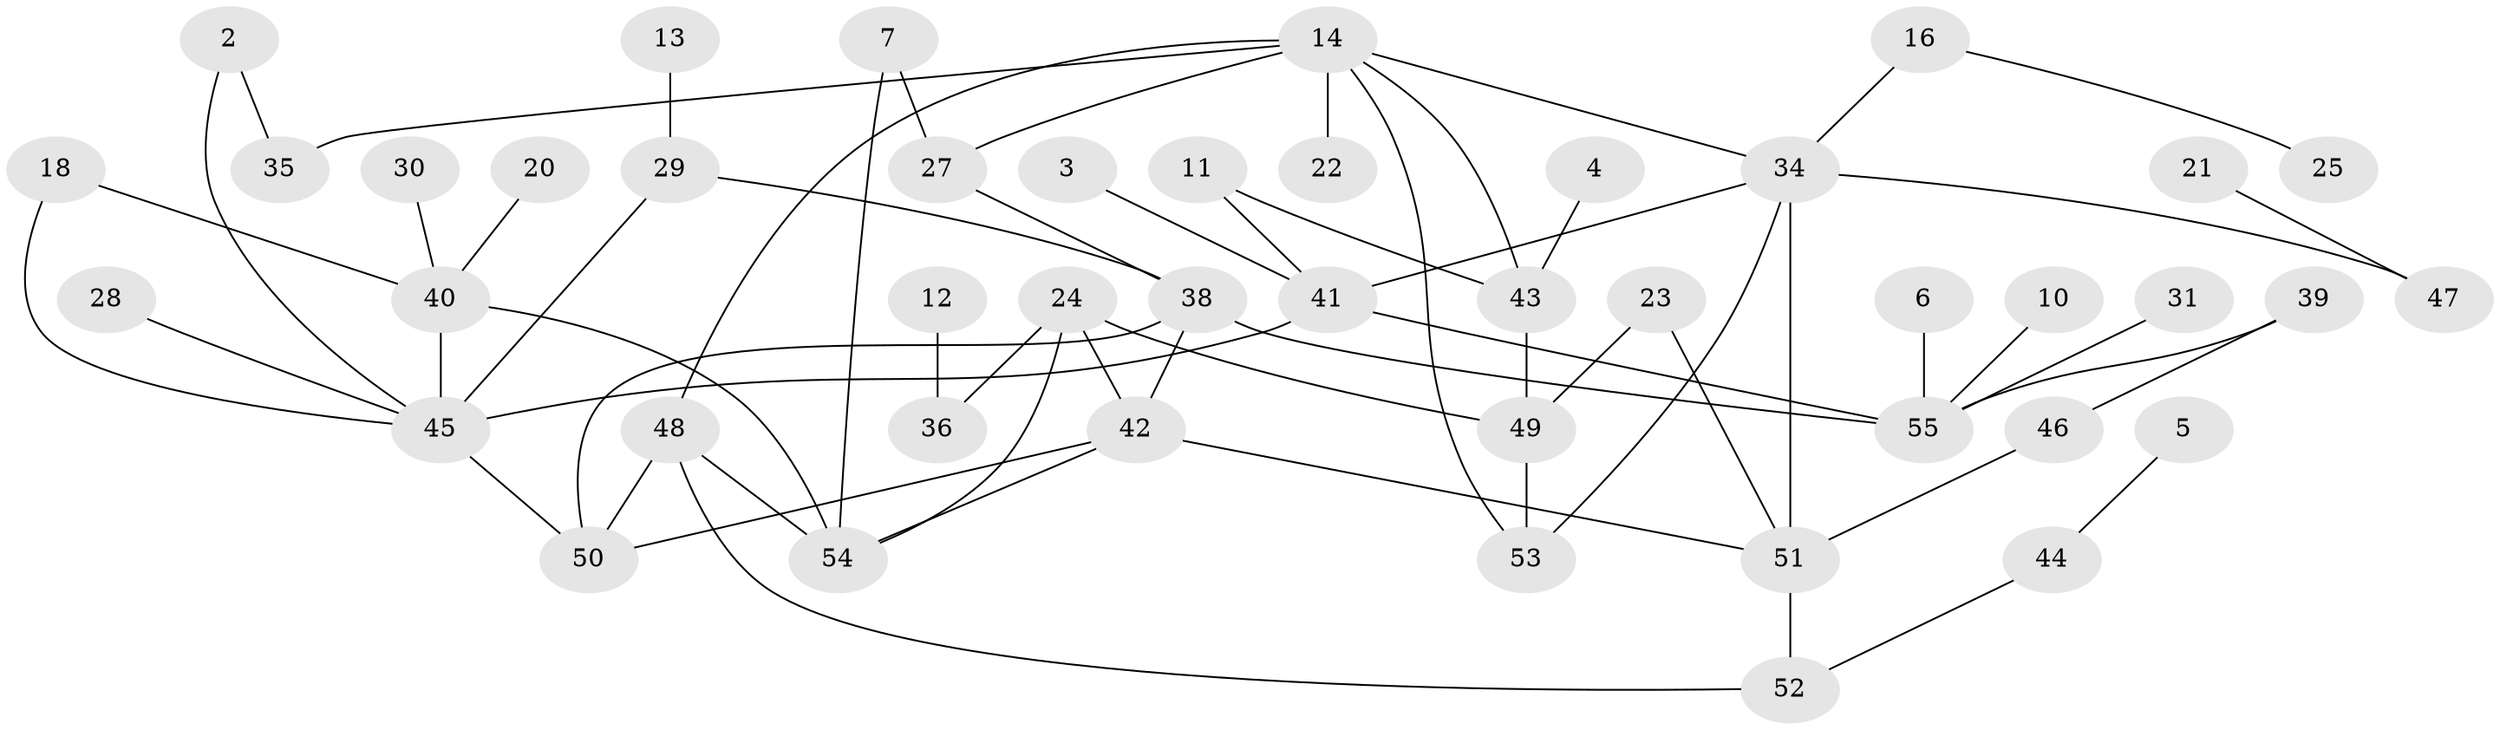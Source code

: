 // original degree distribution, {2: 0.3669724770642202, 0: 0.08256880733944955, 3: 0.1834862385321101, 4: 0.09174311926605505, 1: 0.22018348623853212, 5: 0.03669724770642202, 6: 0.01834862385321101}
// Generated by graph-tools (version 1.1) at 2025/49/03/09/25 03:49:14]
// undirected, 45 vertices, 63 edges
graph export_dot {
graph [start="1"]
  node [color=gray90,style=filled];
  2;
  3;
  4;
  5;
  6;
  7;
  10;
  11;
  12;
  13;
  14;
  16;
  18;
  20;
  21;
  22;
  23;
  24;
  25;
  27;
  28;
  29;
  30;
  31;
  34;
  35;
  36;
  38;
  39;
  40;
  41;
  42;
  43;
  44;
  45;
  46;
  47;
  48;
  49;
  50;
  51;
  52;
  53;
  54;
  55;
  2 -- 35 [weight=1.0];
  2 -- 45 [weight=1.0];
  3 -- 41 [weight=1.0];
  4 -- 43 [weight=1.0];
  5 -- 44 [weight=1.0];
  6 -- 55 [weight=1.0];
  7 -- 27 [weight=1.0];
  7 -- 54 [weight=1.0];
  10 -- 55 [weight=1.0];
  11 -- 41 [weight=1.0];
  11 -- 43 [weight=1.0];
  12 -- 36 [weight=1.0];
  13 -- 29 [weight=1.0];
  14 -- 22 [weight=1.0];
  14 -- 27 [weight=1.0];
  14 -- 34 [weight=1.0];
  14 -- 35 [weight=1.0];
  14 -- 43 [weight=1.0];
  14 -- 48 [weight=1.0];
  14 -- 53 [weight=1.0];
  16 -- 25 [weight=1.0];
  16 -- 34 [weight=1.0];
  18 -- 40 [weight=1.0];
  18 -- 45 [weight=1.0];
  20 -- 40 [weight=1.0];
  21 -- 47 [weight=1.0];
  23 -- 49 [weight=1.0];
  23 -- 51 [weight=1.0];
  24 -- 36 [weight=1.0];
  24 -- 42 [weight=1.0];
  24 -- 49 [weight=1.0];
  24 -- 54 [weight=1.0];
  27 -- 38 [weight=1.0];
  28 -- 45 [weight=1.0];
  29 -- 38 [weight=1.0];
  29 -- 45 [weight=1.0];
  30 -- 40 [weight=1.0];
  31 -- 55 [weight=1.0];
  34 -- 41 [weight=1.0];
  34 -- 47 [weight=1.0];
  34 -- 51 [weight=1.0];
  34 -- 53 [weight=1.0];
  38 -- 42 [weight=1.0];
  38 -- 50 [weight=1.0];
  38 -- 55 [weight=1.0];
  39 -- 46 [weight=1.0];
  39 -- 55 [weight=1.0];
  40 -- 45 [weight=1.0];
  40 -- 54 [weight=1.0];
  41 -- 45 [weight=1.0];
  41 -- 55 [weight=1.0];
  42 -- 50 [weight=1.0];
  42 -- 51 [weight=1.0];
  42 -- 54 [weight=1.0];
  43 -- 49 [weight=1.0];
  44 -- 52 [weight=1.0];
  45 -- 50 [weight=1.0];
  46 -- 51 [weight=1.0];
  48 -- 50 [weight=1.0];
  48 -- 52 [weight=1.0];
  48 -- 54 [weight=1.0];
  49 -- 53 [weight=1.0];
  51 -- 52 [weight=1.0];
}

